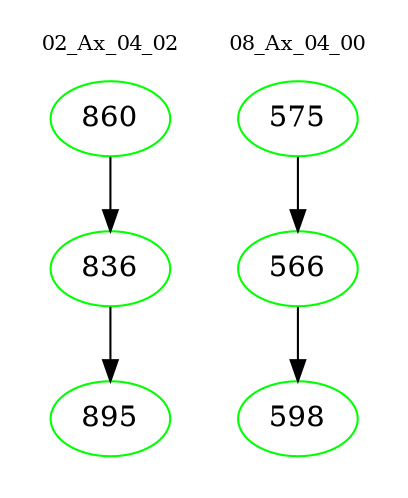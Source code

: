 digraph{
subgraph cluster_0 {
color = white
label = "02_Ax_04_02";
fontsize=10;
T0_860 [label="860", color="green"]
T0_860 -> T0_836 [color="black"]
T0_836 [label="836", color="green"]
T0_836 -> T0_895 [color="black"]
T0_895 [label="895", color="green"]
}
subgraph cluster_1 {
color = white
label = "08_Ax_04_00";
fontsize=10;
T1_575 [label="575", color="green"]
T1_575 -> T1_566 [color="black"]
T1_566 [label="566", color="green"]
T1_566 -> T1_598 [color="black"]
T1_598 [label="598", color="green"]
}
}
